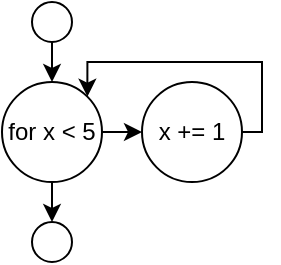 <mxfile version="13.6.2" type="device"><diagram id="qsZPgF4-yuYH3LELpvsK" name="Page-1"><mxGraphModel dx="677" dy="403" grid="1" gridSize="10" guides="1" tooltips="1" connect="1" arrows="1" fold="1" page="1" pageScale="1" pageWidth="850" pageHeight="1100" math="0" shadow="0"><root><mxCell id="0"/><mxCell id="1" parent="0"/><mxCell id="z1NGU_tczV000ZK0EY2J-14" style="edgeStyle=orthogonalEdgeStyle;rounded=0;orthogonalLoop=1;jettySize=auto;html=1;exitX=0.5;exitY=1;exitDx=0;exitDy=0;entryX=0.5;entryY=0;entryDx=0;entryDy=0;" edge="1" parent="1" source="z1NGU_tczV000ZK0EY2J-3"><mxGeometry relative="1" as="geometry"><mxPoint x="185" y="220" as="targetPoint"/></mxGeometry></mxCell><mxCell id="z1NGU_tczV000ZK0EY2J-15" style="edgeStyle=orthogonalEdgeStyle;rounded=0;orthogonalLoop=1;jettySize=auto;html=1;exitX=1;exitY=0.5;exitDx=0;exitDy=0;entryX=0;entryY=0.5;entryDx=0;entryDy=0;" edge="1" parent="1" source="z1NGU_tczV000ZK0EY2J-3" target="z1NGU_tczV000ZK0EY2J-5"><mxGeometry relative="1" as="geometry"/></mxCell><mxCell id="z1NGU_tczV000ZK0EY2J-3" value="for x &amp;lt; 5" style="ellipse;whiteSpace=wrap;html=1;aspect=fixed;" vertex="1" parent="1"><mxGeometry x="160" y="150" width="50" height="50" as="geometry"/></mxCell><mxCell id="z1NGU_tczV000ZK0EY2J-13" style="edgeStyle=orthogonalEdgeStyle;rounded=0;orthogonalLoop=1;jettySize=auto;html=1;exitX=1;exitY=0.5;exitDx=0;exitDy=0;entryX=1;entryY=0;entryDx=0;entryDy=0;" edge="1" parent="1" source="z1NGU_tczV000ZK0EY2J-5" target="z1NGU_tczV000ZK0EY2J-3"><mxGeometry relative="1" as="geometry"><Array as="points"><mxPoint x="290" y="175"/><mxPoint x="290" y="140"/><mxPoint x="203" y="140"/></Array></mxGeometry></mxCell><mxCell id="z1NGU_tczV000ZK0EY2J-5" value="x += 1" style="ellipse;whiteSpace=wrap;html=1;aspect=fixed;" vertex="1" parent="1"><mxGeometry x="230" y="150" width="50" height="50" as="geometry"/></mxCell><mxCell id="z1NGU_tczV000ZK0EY2J-8" style="edgeStyle=orthogonalEdgeStyle;rounded=0;orthogonalLoop=1;jettySize=auto;html=1;exitX=0.5;exitY=1;exitDx=0;exitDy=0;entryX=0.5;entryY=0;entryDx=0;entryDy=0;" edge="1" parent="1" target="z1NGU_tczV000ZK0EY2J-3"><mxGeometry relative="1" as="geometry"><mxPoint x="185" y="130.0" as="sourcePoint"/></mxGeometry></mxCell><mxCell id="z1NGU_tczV000ZK0EY2J-18" value="" style="ellipse;whiteSpace=wrap;html=1;aspect=fixed;" vertex="1" parent="1"><mxGeometry x="175" y="110" width="20" height="20" as="geometry"/></mxCell><mxCell id="z1NGU_tczV000ZK0EY2J-19" value="" style="ellipse;whiteSpace=wrap;html=1;aspect=fixed;" vertex="1" parent="1"><mxGeometry x="175" y="220" width="20" height="20" as="geometry"/></mxCell></root></mxGraphModel></diagram></mxfile>